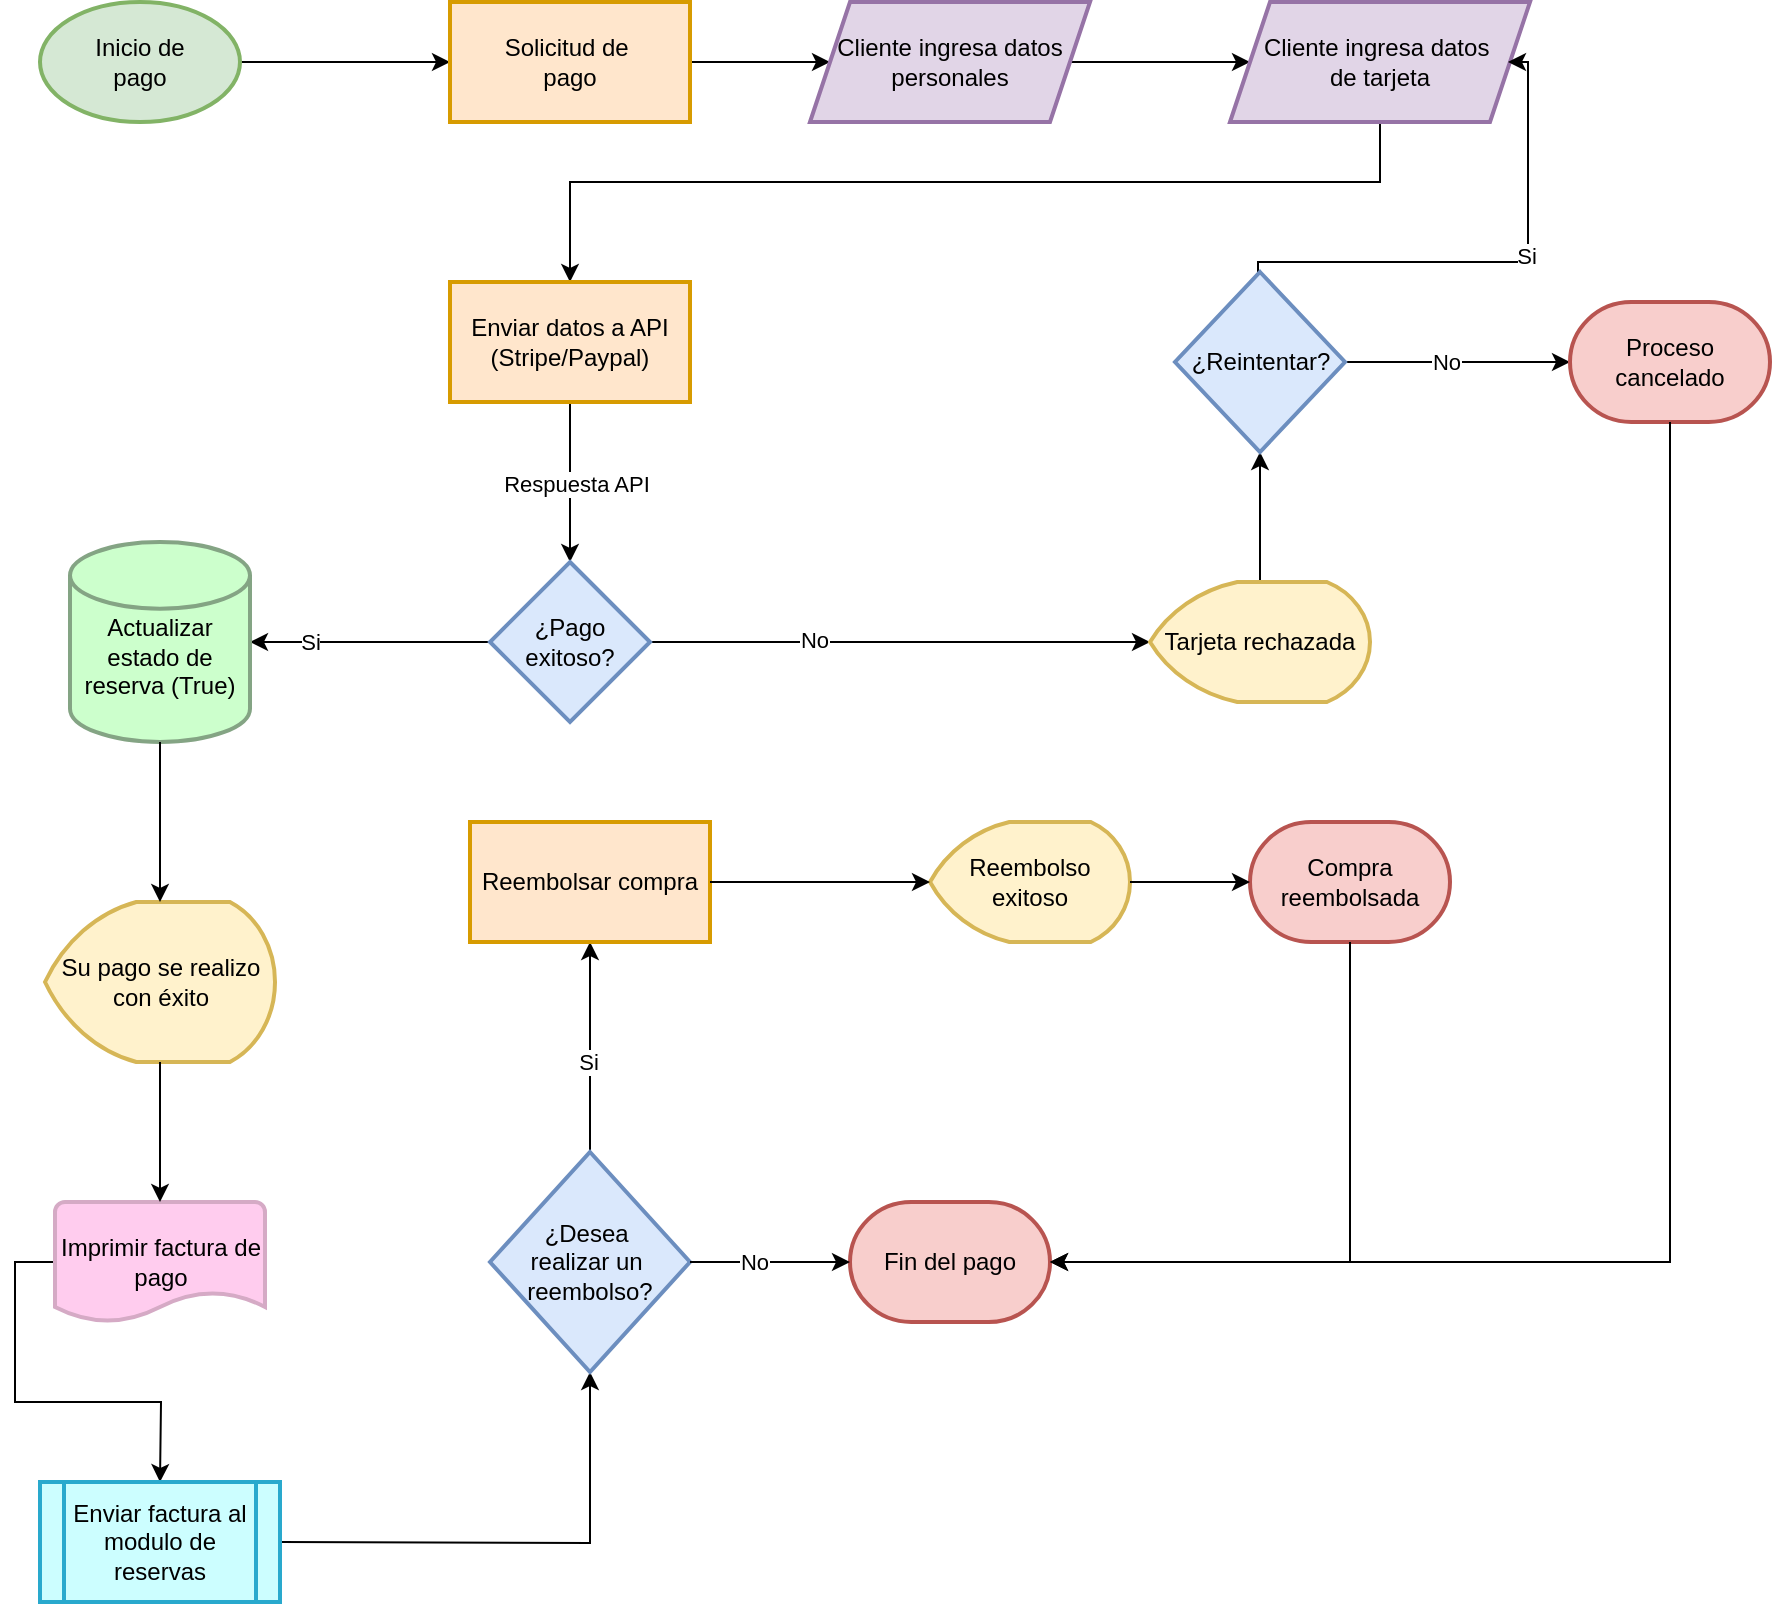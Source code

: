 <mxfile version="27.0.9">
  <diagram name="Page-1" id="c7488fd3-1785-93aa-aadb-54a6760d102a">
    <mxGraphModel dx="1188" dy="624" grid="1" gridSize="10" guides="1" tooltips="1" connect="1" arrows="1" fold="1" page="1" pageScale="1" pageWidth="1100" pageHeight="850" background="none" math="0" shadow="0">
      <root>
        <mxCell id="0" />
        <mxCell id="1" parent="0" />
        <mxCell id="ASC8tzarfdHUPEDWtyre-5" value="" style="edgeStyle=orthogonalEdgeStyle;rounded=0;orthogonalLoop=1;jettySize=auto;html=1;entryX=0;entryY=0.5;entryDx=0;entryDy=0;" edge="1" parent="1" source="ASC8tzarfdHUPEDWtyre-1" target="ASC8tzarfdHUPEDWtyre-6">
          <mxGeometry relative="1" as="geometry">
            <mxPoint x="187.5" y="70" as="targetPoint" />
          </mxGeometry>
        </mxCell>
        <mxCell id="ASC8tzarfdHUPEDWtyre-1" value="Inicio de&lt;div&gt;pago&lt;/div&gt;" style="strokeWidth=2;html=1;shape=mxgraph.flowchart.start_1;whiteSpace=wrap;fillColor=#d5e8d4;strokeColor=#82b366;" vertex="1" parent="1">
          <mxGeometry x="185" y="30" width="100" height="60" as="geometry" />
        </mxCell>
        <mxCell id="ASC8tzarfdHUPEDWtyre-9" value="" style="edgeStyle=orthogonalEdgeStyle;rounded=0;orthogonalLoop=1;jettySize=auto;html=1;" edge="1" parent="1" source="ASC8tzarfdHUPEDWtyre-6" target="ASC8tzarfdHUPEDWtyre-8">
          <mxGeometry relative="1" as="geometry" />
        </mxCell>
        <mxCell id="ASC8tzarfdHUPEDWtyre-6" value="Solicitud de&amp;nbsp;&lt;div&gt;pago&lt;/div&gt;" style="whiteSpace=wrap;html=1;strokeWidth=2;fillColor=#ffe6cc;strokeColor=#d79b00;" vertex="1" parent="1">
          <mxGeometry x="390" y="30" width="120" height="60" as="geometry" />
        </mxCell>
        <mxCell id="ASC8tzarfdHUPEDWtyre-12" value="" style="edgeStyle=orthogonalEdgeStyle;rounded=0;orthogonalLoop=1;jettySize=auto;html=1;" edge="1" parent="1" source="ASC8tzarfdHUPEDWtyre-8" target="ASC8tzarfdHUPEDWtyre-11">
          <mxGeometry relative="1" as="geometry" />
        </mxCell>
        <mxCell id="ASC8tzarfdHUPEDWtyre-8" value="Cliente ingresa datos personales" style="shape=parallelogram;perimeter=parallelogramPerimeter;whiteSpace=wrap;html=1;fixedSize=1;strokeWidth=2;fillColor=#e1d5e7;strokeColor=#9673a6;" vertex="1" parent="1">
          <mxGeometry x="570" y="30" width="140" height="60" as="geometry" />
        </mxCell>
        <mxCell id="ASC8tzarfdHUPEDWtyre-14" value="" style="edgeStyle=orthogonalEdgeStyle;rounded=0;orthogonalLoop=1;jettySize=auto;html=1;" edge="1" parent="1" source="ASC8tzarfdHUPEDWtyre-11" target="ASC8tzarfdHUPEDWtyre-13">
          <mxGeometry relative="1" as="geometry">
            <Array as="points">
              <mxPoint x="855" y="120" />
              <mxPoint x="450" y="120" />
            </Array>
          </mxGeometry>
        </mxCell>
        <mxCell id="ASC8tzarfdHUPEDWtyre-11" value="Cliente ingresa datos&amp;nbsp;&lt;div&gt;de tarjeta&lt;/div&gt;" style="shape=parallelogram;perimeter=parallelogramPerimeter;whiteSpace=wrap;html=1;fixedSize=1;strokeWidth=2;fillColor=#e1d5e7;strokeColor=#9673a6;" vertex="1" parent="1">
          <mxGeometry x="780" y="30" width="150" height="60" as="geometry" />
        </mxCell>
        <mxCell id="ASC8tzarfdHUPEDWtyre-16" value="" style="edgeStyle=orthogonalEdgeStyle;rounded=0;orthogonalLoop=1;jettySize=auto;html=1;" edge="1" parent="1" source="ASC8tzarfdHUPEDWtyre-13" target="ASC8tzarfdHUPEDWtyre-15">
          <mxGeometry relative="1" as="geometry" />
        </mxCell>
        <mxCell id="ASC8tzarfdHUPEDWtyre-17" value="Respuesta API" style="edgeLabel;html=1;align=center;verticalAlign=middle;resizable=0;points=[];" vertex="1" connectable="0" parent="ASC8tzarfdHUPEDWtyre-16">
          <mxGeometry x="0.029" y="3" relative="1" as="geometry">
            <mxPoint as="offset" />
          </mxGeometry>
        </mxCell>
        <mxCell id="ASC8tzarfdHUPEDWtyre-13" value="Enviar datos a API&lt;div&gt;(Stripe/Paypal)&lt;/div&gt;" style="whiteSpace=wrap;html=1;strokeWidth=2;fillColor=#ffe6cc;strokeColor=#d79b00;" vertex="1" parent="1">
          <mxGeometry x="390" y="170" width="120" height="60" as="geometry" />
        </mxCell>
        <mxCell id="ASC8tzarfdHUPEDWtyre-19" style="edgeStyle=orthogonalEdgeStyle;rounded=0;orthogonalLoop=1;jettySize=auto;html=1;" edge="1" parent="1" source="ASC8tzarfdHUPEDWtyre-15" target="ASC8tzarfdHUPEDWtyre-18">
          <mxGeometry relative="1" as="geometry">
            <mxPoint x="900" y="340" as="sourcePoint" />
          </mxGeometry>
        </mxCell>
        <mxCell id="ASC8tzarfdHUPEDWtyre-21" value="Si" style="edgeLabel;html=1;align=center;verticalAlign=middle;resizable=0;points=[];" vertex="1" connectable="0" parent="ASC8tzarfdHUPEDWtyre-19">
          <mxGeometry x="0.497" relative="1" as="geometry">
            <mxPoint as="offset" />
          </mxGeometry>
        </mxCell>
        <mxCell id="ASC8tzarfdHUPEDWtyre-23" value="" style="edgeStyle=orthogonalEdgeStyle;rounded=0;orthogonalLoop=1;jettySize=auto;html=1;entryX=0;entryY=0.5;entryDx=0;entryDy=0;entryPerimeter=0;" edge="1" parent="1" source="ASC8tzarfdHUPEDWtyre-15" target="ASC8tzarfdHUPEDWtyre-25">
          <mxGeometry relative="1" as="geometry">
            <mxPoint x="955" y="340" as="targetPoint" />
          </mxGeometry>
        </mxCell>
        <mxCell id="ASC8tzarfdHUPEDWtyre-24" value="No" style="edgeLabel;html=1;align=center;verticalAlign=middle;resizable=0;points=[];" vertex="1" connectable="0" parent="ASC8tzarfdHUPEDWtyre-23">
          <mxGeometry x="-0.35" y="1" relative="1" as="geometry">
            <mxPoint as="offset" />
          </mxGeometry>
        </mxCell>
        <mxCell id="ASC8tzarfdHUPEDWtyre-18" value="&lt;div&gt;&lt;br&gt;&lt;/div&gt;&lt;div&gt;&lt;span style=&quot;background-color: transparent; color: light-dark(rgb(0, 0, 0), rgb(255, 255, 255));&quot;&gt;Actualizar estado de reserva (True)&lt;/span&gt;&lt;/div&gt;" style="strokeWidth=2;html=1;shape=mxgraph.flowchart.database;whiteSpace=wrap;fillColor=#CCFFCC;strokeColor=#84A484;" vertex="1" parent="1">
          <mxGeometry x="200" y="300" width="90" height="100" as="geometry" />
        </mxCell>
        <mxCell id="ASC8tzarfdHUPEDWtyre-27" value="" style="edgeStyle=orthogonalEdgeStyle;rounded=0;orthogonalLoop=1;jettySize=auto;html=1;" edge="1" parent="1" source="ASC8tzarfdHUPEDWtyre-25" target="ASC8tzarfdHUPEDWtyre-26">
          <mxGeometry relative="1" as="geometry" />
        </mxCell>
        <mxCell id="ASC8tzarfdHUPEDWtyre-28" style="edgeStyle=orthogonalEdgeStyle;rounded=0;orthogonalLoop=1;jettySize=auto;html=1;exitX=0.5;exitY=0;exitDx=0;exitDy=0;entryX=1;entryY=0.5;entryDx=0;entryDy=0;" edge="1" parent="1">
          <mxGeometry relative="1" as="geometry">
            <mxPoint x="794" y="170" as="sourcePoint" />
            <mxPoint x="919" y="60" as="targetPoint" />
            <Array as="points">
              <mxPoint x="794" y="160" />
              <mxPoint x="929" y="160" />
              <mxPoint x="929" y="60" />
            </Array>
          </mxGeometry>
        </mxCell>
        <mxCell id="ASC8tzarfdHUPEDWtyre-29" value="Si" style="edgeLabel;html=1;align=center;verticalAlign=middle;resizable=0;points=[];" vertex="1" connectable="0" parent="ASC8tzarfdHUPEDWtyre-28">
          <mxGeometry x="0.091" y="-1" relative="1" as="geometry">
            <mxPoint x="5" y="-4" as="offset" />
          </mxGeometry>
        </mxCell>
        <mxCell id="ASC8tzarfdHUPEDWtyre-36" value="" style="edgeStyle=orthogonalEdgeStyle;rounded=0;orthogonalLoop=1;jettySize=auto;html=1;entryX=0;entryY=0.5;entryDx=0;entryDy=0;entryPerimeter=0;" edge="1" parent="1" source="ASC8tzarfdHUPEDWtyre-26" target="ASC8tzarfdHUPEDWtyre-53">
          <mxGeometry relative="1" as="geometry">
            <mxPoint x="690" y="210" as="targetPoint" />
          </mxGeometry>
        </mxCell>
        <mxCell id="ASC8tzarfdHUPEDWtyre-37" value="No" style="edgeLabel;html=1;align=center;verticalAlign=middle;resizable=0;points=[];" vertex="1" connectable="0" parent="ASC8tzarfdHUPEDWtyre-36">
          <mxGeometry x="-0.369" y="-1" relative="1" as="geometry">
            <mxPoint x="15" y="-1" as="offset" />
          </mxGeometry>
        </mxCell>
        <mxCell id="ASC8tzarfdHUPEDWtyre-26" value="¿Reintentar?" style="rhombus;whiteSpace=wrap;html=1;strokeWidth=2;fillColor=#dae8fc;strokeColor=#6c8ebf;" vertex="1" parent="1">
          <mxGeometry x="752.5" y="165" width="85" height="90" as="geometry" />
        </mxCell>
        <mxCell id="ASC8tzarfdHUPEDWtyre-15" value="¿Pago exitoso&lt;span style=&quot;background-color: transparent; color: light-dark(rgb(0, 0, 0), rgb(255, 255, 255));&quot;&gt;?&lt;/span&gt;" style="rhombus;whiteSpace=wrap;html=1;strokeWidth=2;fillColor=#dae8fc;strokeColor=#6c8ebf;" vertex="1" parent="1">
          <mxGeometry x="410" y="310" width="80" height="80" as="geometry" />
        </mxCell>
        <mxCell id="ASC8tzarfdHUPEDWtyre-25" value="Tarjeta rechazada" style="strokeWidth=2;html=1;shape=mxgraph.flowchart.display;whiteSpace=wrap;fillColor=#fff2cc;strokeColor=#d6b656;" vertex="1" parent="1">
          <mxGeometry x="740" y="320" width="110" height="60" as="geometry" />
        </mxCell>
        <mxCell id="ASC8tzarfdHUPEDWtyre-38" value="Su pago se realizo con éxito" style="strokeWidth=2;html=1;shape=mxgraph.flowchart.display;whiteSpace=wrap;fillColor=#fff2cc;strokeColor=#d6b656;" vertex="1" parent="1">
          <mxGeometry x="187.5" y="480" width="115" height="80" as="geometry" />
        </mxCell>
        <mxCell id="ASC8tzarfdHUPEDWtyre-39" style="edgeStyle=orthogonalEdgeStyle;rounded=0;orthogonalLoop=1;jettySize=auto;html=1;exitX=0.5;exitY=1;exitDx=0;exitDy=0;exitPerimeter=0;entryX=0.5;entryY=0;entryDx=0;entryDy=0;entryPerimeter=0;" edge="1" parent="1" source="ASC8tzarfdHUPEDWtyre-18" target="ASC8tzarfdHUPEDWtyre-38">
          <mxGeometry relative="1" as="geometry" />
        </mxCell>
        <mxCell id="ASC8tzarfdHUPEDWtyre-43" value="" style="edgeStyle=orthogonalEdgeStyle;rounded=0;orthogonalLoop=1;jettySize=auto;html=1;" edge="1" parent="1" target="ASC8tzarfdHUPEDWtyre-42">
          <mxGeometry relative="1" as="geometry">
            <mxPoint x="305" y="800" as="sourcePoint" />
          </mxGeometry>
        </mxCell>
        <mxCell id="ASC8tzarfdHUPEDWtyre-49" value="" style="edgeStyle=orthogonalEdgeStyle;rounded=0;orthogonalLoop=1;jettySize=auto;html=1;" edge="1" parent="1" source="ASC8tzarfdHUPEDWtyre-42" target="ASC8tzarfdHUPEDWtyre-48">
          <mxGeometry relative="1" as="geometry" />
        </mxCell>
        <mxCell id="ASC8tzarfdHUPEDWtyre-50" value="Si" style="edgeLabel;html=1;align=center;verticalAlign=middle;resizable=0;points=[];" vertex="1" connectable="0" parent="ASC8tzarfdHUPEDWtyre-49">
          <mxGeometry x="-0.146" y="1" relative="1" as="geometry">
            <mxPoint as="offset" />
          </mxGeometry>
        </mxCell>
        <mxCell id="ASC8tzarfdHUPEDWtyre-42" value="¿Desea&amp;nbsp;&lt;div&gt;realizar&amp;nbsp;&lt;span style=&quot;background-color: transparent; color: light-dark(rgb(0, 0, 0), rgb(255, 255, 255));&quot;&gt;un&amp;nbsp;&lt;/span&gt;&lt;div&gt;&lt;span style=&quot;background-color: transparent; color: light-dark(rgb(0, 0, 0), rgb(255, 255, 255));&quot;&gt;reembolso?&lt;/span&gt;&lt;/div&gt;&lt;/div&gt;" style="rhombus;whiteSpace=wrap;html=1;strokeWidth=2;fillColor=#dae8fc;strokeColor=#6c8ebf;" vertex="1" parent="1">
          <mxGeometry x="410" y="605" width="100" height="110" as="geometry" />
        </mxCell>
        <mxCell id="ASC8tzarfdHUPEDWtyre-44" value="Fin del pago" style="strokeWidth=2;html=1;shape=mxgraph.flowchart.terminator;whiteSpace=wrap;fillColor=#f8cecc;strokeColor=#b85450;" vertex="1" parent="1">
          <mxGeometry x="590" y="630" width="100" height="60" as="geometry" />
        </mxCell>
        <mxCell id="ASC8tzarfdHUPEDWtyre-45" style="edgeStyle=orthogonalEdgeStyle;rounded=0;orthogonalLoop=1;jettySize=auto;html=1;exitX=1;exitY=0.5;exitDx=0;exitDy=0;entryX=0;entryY=0.5;entryDx=0;entryDy=0;entryPerimeter=0;" edge="1" parent="1" source="ASC8tzarfdHUPEDWtyre-42" target="ASC8tzarfdHUPEDWtyre-44">
          <mxGeometry relative="1" as="geometry" />
        </mxCell>
        <mxCell id="ASC8tzarfdHUPEDWtyre-46" value="No" style="edgeLabel;html=1;align=center;verticalAlign=middle;resizable=0;points=[];" vertex="1" connectable="0" parent="ASC8tzarfdHUPEDWtyre-45">
          <mxGeometry x="-0.2" relative="1" as="geometry">
            <mxPoint as="offset" />
          </mxGeometry>
        </mxCell>
        <mxCell id="ASC8tzarfdHUPEDWtyre-48" value="Reembolsar compra" style="whiteSpace=wrap;html=1;strokeWidth=2;fillColor=#ffe6cc;strokeColor=#d79b00;" vertex="1" parent="1">
          <mxGeometry x="400" y="440" width="120" height="60" as="geometry" />
        </mxCell>
        <mxCell id="ASC8tzarfdHUPEDWtyre-51" value="Reembolso exitoso" style="strokeWidth=2;html=1;shape=mxgraph.flowchart.display;whiteSpace=wrap;fillColor=#fff2cc;strokeColor=#d6b656;" vertex="1" parent="1">
          <mxGeometry x="630" y="440" width="100" height="60" as="geometry" />
        </mxCell>
        <mxCell id="ASC8tzarfdHUPEDWtyre-52" style="edgeStyle=orthogonalEdgeStyle;rounded=0;orthogonalLoop=1;jettySize=auto;html=1;exitX=1;exitY=0.5;exitDx=0;exitDy=0;entryX=0;entryY=0.5;entryDx=0;entryDy=0;entryPerimeter=0;" edge="1" parent="1" source="ASC8tzarfdHUPEDWtyre-48" target="ASC8tzarfdHUPEDWtyre-51">
          <mxGeometry relative="1" as="geometry" />
        </mxCell>
        <mxCell id="ASC8tzarfdHUPEDWtyre-53" value="Proceso cancelado" style="strokeWidth=2;html=1;shape=mxgraph.flowchart.terminator;whiteSpace=wrap;fillColor=#f8cecc;strokeColor=#b85450;" vertex="1" parent="1">
          <mxGeometry x="950" y="180" width="100" height="60" as="geometry" />
        </mxCell>
        <mxCell id="ASC8tzarfdHUPEDWtyre-54" value="Compra reembolsada" style="strokeWidth=2;html=1;shape=mxgraph.flowchart.terminator;whiteSpace=wrap;fillColor=#f8cecc;strokeColor=#b85450;" vertex="1" parent="1">
          <mxGeometry x="790" y="440" width="100" height="60" as="geometry" />
        </mxCell>
        <mxCell id="ASC8tzarfdHUPEDWtyre-55" style="edgeStyle=orthogonalEdgeStyle;rounded=0;orthogonalLoop=1;jettySize=auto;html=1;exitX=1;exitY=0.5;exitDx=0;exitDy=0;exitPerimeter=0;entryX=0;entryY=0.5;entryDx=0;entryDy=0;entryPerimeter=0;" edge="1" parent="1" source="ASC8tzarfdHUPEDWtyre-51" target="ASC8tzarfdHUPEDWtyre-54">
          <mxGeometry relative="1" as="geometry" />
        </mxCell>
        <mxCell id="ASC8tzarfdHUPEDWtyre-56" style="edgeStyle=orthogonalEdgeStyle;rounded=0;orthogonalLoop=1;jettySize=auto;html=1;exitX=0.5;exitY=1;exitDx=0;exitDy=0;exitPerimeter=0;entryX=1;entryY=0.5;entryDx=0;entryDy=0;entryPerimeter=0;" edge="1" parent="1" source="ASC8tzarfdHUPEDWtyre-54" target="ASC8tzarfdHUPEDWtyre-44">
          <mxGeometry relative="1" as="geometry" />
        </mxCell>
        <mxCell id="ASC8tzarfdHUPEDWtyre-57" style="edgeStyle=orthogonalEdgeStyle;rounded=0;orthogonalLoop=1;jettySize=auto;html=1;exitX=0.5;exitY=1;exitDx=0;exitDy=0;exitPerimeter=0;entryX=1;entryY=0.5;entryDx=0;entryDy=0;entryPerimeter=0;" edge="1" parent="1" source="ASC8tzarfdHUPEDWtyre-53" target="ASC8tzarfdHUPEDWtyre-44">
          <mxGeometry relative="1" as="geometry" />
        </mxCell>
        <mxCell id="ASC8tzarfdHUPEDWtyre-60" style="edgeStyle=orthogonalEdgeStyle;rounded=0;orthogonalLoop=1;jettySize=auto;html=1;exitX=0;exitY=0.5;exitDx=0;exitDy=0;exitPerimeter=0;entryX=0.5;entryY=0;entryDx=0;entryDy=0;" edge="1" parent="1" source="ASC8tzarfdHUPEDWtyre-58">
          <mxGeometry relative="1" as="geometry">
            <mxPoint x="245" y="770" as="targetPoint" />
          </mxGeometry>
        </mxCell>
        <mxCell id="ASC8tzarfdHUPEDWtyre-58" value="Imprimir factura de pago" style="strokeWidth=2;html=1;shape=mxgraph.flowchart.document2;whiteSpace=wrap;size=0.25;fillColor=#FFCCEE;strokeColor=#D5AAC5;" vertex="1" parent="1">
          <mxGeometry x="192.5" y="630" width="105" height="60" as="geometry" />
        </mxCell>
        <mxCell id="ASC8tzarfdHUPEDWtyre-59" style="edgeStyle=orthogonalEdgeStyle;rounded=0;orthogonalLoop=1;jettySize=auto;html=1;exitX=0.5;exitY=1;exitDx=0;exitDy=0;exitPerimeter=0;entryX=0.5;entryY=0;entryDx=0;entryDy=0;entryPerimeter=0;" edge="1" parent="1" source="ASC8tzarfdHUPEDWtyre-38" target="ASC8tzarfdHUPEDWtyre-58">
          <mxGeometry relative="1" as="geometry" />
        </mxCell>
        <mxCell id="ASC8tzarfdHUPEDWtyre-61" value="Enviar factura al modulo de reservas" style="shape=process;whiteSpace=wrap;html=1;backgroundOutline=1;strokeWidth=2;fillColor=light-dark(#CCFEFF,#50E2FF);strokeColor=#29A9CD;" vertex="1" parent="1">
          <mxGeometry x="185" y="770" width="120" height="60" as="geometry" />
        </mxCell>
      </root>
    </mxGraphModel>
  </diagram>
</mxfile>
